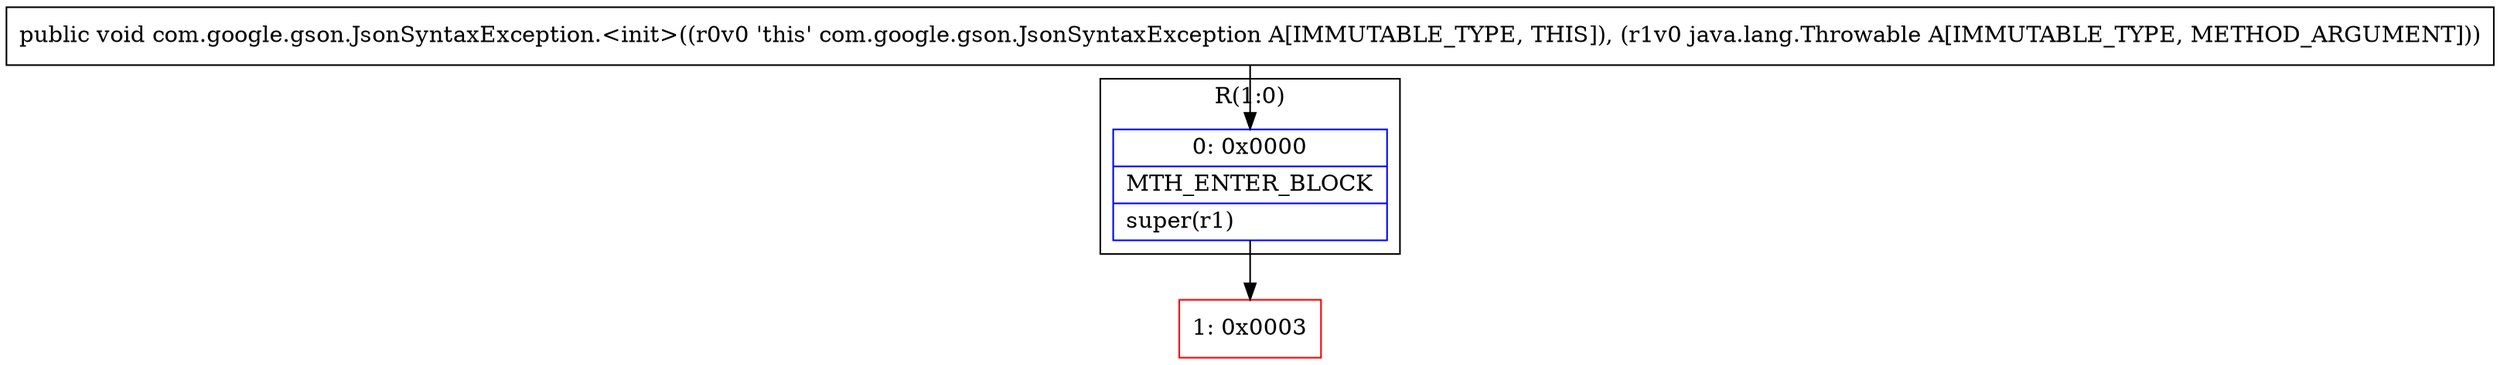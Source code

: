 digraph "CFG forcom.google.gson.JsonSyntaxException.\<init\>(Ljava\/lang\/Throwable;)V" {
subgraph cluster_Region_287793027 {
label = "R(1:0)";
node [shape=record,color=blue];
Node_0 [shape=record,label="{0\:\ 0x0000|MTH_ENTER_BLOCK\l|super(r1)\l}"];
}
Node_1 [shape=record,color=red,label="{1\:\ 0x0003}"];
MethodNode[shape=record,label="{public void com.google.gson.JsonSyntaxException.\<init\>((r0v0 'this' com.google.gson.JsonSyntaxException A[IMMUTABLE_TYPE, THIS]), (r1v0 java.lang.Throwable A[IMMUTABLE_TYPE, METHOD_ARGUMENT])) }"];
MethodNode -> Node_0;
Node_0 -> Node_1;
}

